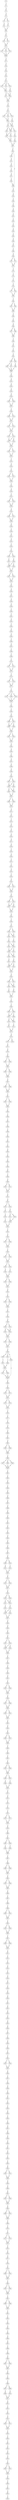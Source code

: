 strict digraph  {
	S0 -> S1 [ label = T ];
	S1 -> S2 [ label = G ];
	S2 -> S3 [ label = A ];
	S3 -> S4 [ label = C ];
	S3 -> S5 [ label = T ];
	S4 -> S6 [ label = A ];
	S5 -> S7 [ label = G ];
	S6 -> S8 [ label = G ];
	S7 -> S8 [ label = G ];
	S8 -> S9 [ label = A ];
	S9 -> S10 [ label = C ];
	S9 -> S11 [ label = A ];
	S10 -> S12 [ label = A ];
	S11 -> S12 [ label = A ];
	S12 -> S13 [ label = C ];
	S12 -> S14 [ label = T ];
	S12 -> S15 [ label = A ];
	S13 -> S16 [ label = T ];
	S14 -> S16 [ label = T ];
	S15 -> S16 [ label = T ];
	S16 -> S17 [ label = G ];
	S17 -> S18 [ label = G ];
	S18 -> S19 [ label = A ];
	S19 -> S20 [ label = A ];
	S20 -> S21 [ label = G ];
	S21 -> S22 [ label = C ];
	S21 -> S23 [ label = T ];
	S21 -> S24 [ label = A ];
	S22 -> S25 [ label = C ];
	S23 -> S26 [ label = A ];
	S24 -> S25 [ label = C ];
	S25 -> S27 [ label = A ];
	S25 -> S28 [ label = C ];
	S26 -> S28 [ label = C ];
	S27 -> S29 [ label = T ];
	S28 -> S29 [ label = T ];
	S29 -> S30 [ label = G ];
	S30 -> S31 [ label = C ];
	S31 -> S32 [ label = T ];
	S31 -> S33 [ label = A ];
	S31 -> S34 [ label = C ];
	S32 -> S35 [ label = T ];
	S33 -> S36 [ label = C ];
	S34 -> S35 [ label = T ];
	S35 -> S37 [ label = G ];
	S35 -> S38 [ label = A ];
	S36 -> S38 [ label = A ];
	S37 -> S39 [ label = G ];
	S37 -> S40 [ label = A ];
	S38 -> S40 [ label = A ];
	S38 -> S41 [ label = C ];
	S39 -> S42 [ label = T ];
	S40 -> S42 [ label = T ];
	S40 -> S43 [ label = A ];
	S41 -> S44 [ label = C ];
	S42 -> S45 [ label = G ];
	S43 -> S45 [ label = G ];
	S44 -> S46 [ label = C ];
	S45 -> S47 [ label = G ];
	S46 -> S47 [ label = G ];
	S47 -> S48 [ label = A ];
	S48 -> S49 [ label = A ];
	S48 -> S50 [ label = A ];
	S49 -> S51 [ label = G ];
	S50 -> S52 [ label = G ];
	S51 -> S53 [ label = A ];
	S52 -> S54 [ label = A ];
	S53 -> S55 [ label = T ];
	S54 -> S56 [ label = T ];
	S55 -> S57 [ label = A ];
	S56 -> S58 [ label = T ];
	S57 -> S59 [ label = C ];
	S58 -> S60 [ label = A ];
	S59 -> S50 [ label = A ];
	S60 -> S61 [ label = C ];
	S61 -> S62 [ label = C ];
	S62 -> S63 [ label = C ];
	S63 -> S64 [ label = A ];
	S64 -> S65 [ label = C ];
	S65 -> S66 [ label = G ];
	S66 -> S67 [ label = A ];
	S67 -> S68 [ label = T ];
	S68 -> S69 [ label = G ];
	S69 -> S70 [ label = T ];
	S69 -> S71 [ label = C ];
	S70 -> S72 [ label = A ];
	S71 -> S72 [ label = A ];
	S72 -> S73 [ label = T ];
	S73 -> S74 [ label = C ];
	S74 -> S75 [ label = T ];
	S75 -> S76 [ label = T ];
	S76 -> S77 [ label = C ];
	S76 -> S78 [ label = T ];
	S77 -> S79 [ label = C ];
	S78 -> S79 [ label = C ];
	S79 -> S80 [ label = C ];
	S80 -> S81 [ label = C ];
	S80 -> S82 [ label = T ];
	S81 -> S83 [ label = T ];
	S82 -> S83 [ label = T ];
	S83 -> S84 [ label = T ];
	S84 -> S85 [ label = C ];
	S85 -> S86 [ label = A ];
	S86 -> S87 [ label = T ];
	S86 -> S88 [ label = A ];
	S87 -> S89 [ label = C ];
	S88 -> S89 [ label = C ];
	S89 -> S90 [ label = T ];
	S90 -> S91 [ label = A ];
	S91 -> S92 [ label = T ];
	S92 -> S93 [ label = C ];
	S93 -> S94 [ label = G ];
	S93 -> S95 [ label = A ];
	S94 -> S96 [ label = G ];
	S94 -> S97 [ label = A ];
	S95 -> S98 [ label = T ];
	S96 -> S99 [ label = G ];
	S97 -> S99 [ label = G ];
	S98 -> S99 [ label = G ];
	S99 -> S100 [ label = G ];
	S100 -> S101 [ label = A ];
	S101 -> S102 [ label = A ];
	S102 -> S103 [ label = A ];
	S103 -> S104 [ label = G ];
	S104 -> S105 [ label = T ];
	S104 -> S106 [ label = G ];
	S105 -> S107 [ label = C ];
	S106 -> S107 [ label = C ];
	S107 -> S108 [ label = C ];
	S108 -> S109 [ label = T ];
	S108 -> S110 [ label = C ];
	S109 -> S111 [ label = A ];
	S110 -> S111 [ label = A ];
	S111 -> S112 [ label = C ];
	S111 -> S113 [ label = T ];
	S112 -> S114 [ label = A ];
	S113 -> S114 [ label = A ];
	S114 -> S115 [ label = G ];
	S114 -> S116 [ label = A ];
	S115 -> S117 [ label = C ];
	S116 -> S117 [ label = C ];
	S116 -> S118 [ label = G ];
	S117 -> S119 [ label = A ];
	S118 -> S119 [ label = A ];
	S119 -> S120 [ label = A ];
	S119 -> S121 [ label = G ];
	S120 -> S122 [ label = C ];
	S121 -> S122 [ label = C ];
	S122 -> S123 [ label = T ];
	S123 -> S124 [ label = G ];
	S124 -> S125 [ label = C ];
	S125 -> S126 [ label = A ];
	S125 -> S127 [ label = G ];
	S126 -> S128 [ label = T ];
	S127 -> S128 [ label = T ];
	S128 -> S129 [ label = C ];
	S129 -> S130 [ label = A ];
	S130 -> S131 [ label = C ];
	S131 -> S132 [ label = G ];
	S131 -> S133 [ label = A ];
	S132 -> S134 [ label = G ];
	S133 -> S134 [ label = G ];
	S134 -> S135 [ label = A ];
	S135 -> S136 [ label = A ];
	S135 -> S137 [ label = C ];
	S136 -> S138 [ label = G ];
	S137 -> S138 [ label = G ];
	S138 -> S139 [ label = G ];
	S139 -> S140 [ label = C ];
	S140 -> S141 [ label = A ];
	S141 -> S142 [ label = G ];
	S142 -> S143 [ label = C ];
	S143 -> S144 [ label = T ];
	S144 -> S145 [ label = T ];
	S144 -> S146 [ label = G ];
	S145 -> S147 [ label = C ];
	S146 -> S148 [ label = G ];
	S147 -> S149 [ label = T ];
	S148 -> S150 [ label = C ];
	S148 -> S149 [ label = T ];
	S149 -> S151 [ label = T ];
	S150 -> S151 [ label = T ];
	S151 -> S152 [ label = T ];
	S151 -> S153 [ label = G ];
	S152 -> S154 [ label = G ];
	S153 -> S154 [ label = G ];
	S154 -> S155 [ label = G ];
	S155 -> S156 [ label = A ];
	S156 -> S157 [ label = A ];
	S157 -> S158 [ label = A ];
	S158 -> S159 [ label = G ];
	S159 -> S160 [ label = C ];
	S160 -> S161 [ label = T ];
	S161 -> S162 [ label = G ];
	S162 -> S163 [ label = T ];
	S163 -> S164 [ label = G ];
	S164 -> S165 [ label = G ];
	S165 -> S166 [ label = T ];
	S166 -> S167 [ label = G ];
	S167 -> S168 [ label = C ];
	S168 -> S169 [ label = T ];
	S169 -> S170 [ label = C ];
	S170 -> S171 [ label = A ];
	S170 -> S172 [ label = G ];
	S171 -> S173 [ label = G ];
	S172 -> S173 [ label = G ];
	S173 -> S174 [ label = T ];
	S174 -> S175 [ label = C ];
	S174 -> S176 [ label = G ];
	S175 -> S177 [ label = A ];
	S176 -> S177 [ label = A ];
	S177 -> S178 [ label = C ];
	S178 -> S179 [ label = C ];
	S178 -> S180 [ label = G ];
	S178 -> S181 [ label = T ];
	S179 -> S182 [ label = T ];
	S180 -> S182 [ label = T ];
	S181 -> S182 [ label = T ];
	S182 -> S183 [ label = C ];
	S183 -> S184 [ label = C ];
	S184 -> S185 [ label = A ];
	S185 -> S186 [ label = A ];
	S185 -> S187 [ label = G ];
	S186 -> S188 [ label = T ];
	S187 -> S188 [ label = T ];
	S187 -> S189 [ label = C ];
	S188 -> S190 [ label = T ];
	S189 -> S190 [ label = T ];
	S190 -> S191 [ label = A ];
	S190 -> S192 [ label = T ];
	S191 -> S193 [ label = T ];
	S192 -> S193 [ label = T ];
	S193 -> S194 [ label = G ];
	S194 -> S195 [ label = A ];
	S195 -> S196 [ label = T ];
	S196 -> S197 [ label = G ];
	S197 -> S198 [ label = A ];
	S198 -> S199 [ label = G ];
	S199 -> S200 [ label = A ];
	S200 -> S201 [ label = T ];
	S200 -> S202 [ label = A ];
	S201 -> S203 [ label = G ];
	S202 -> S204 [ label = A ];
	S202 -> S203 [ label = G ];
	S203 -> S205 [ label = A ];
	S203 -> S206 [ label = C ];
	S204 -> S206 [ label = C ];
	S205 -> S207 [ label = A ];
	S206 -> S207 [ label = A ];
	S207 -> S208 [ label = G ];
	S207 -> S209 [ label = A ];
	S208 -> S210 [ label = C ];
	S209 -> S210 [ label = C ];
	S210 -> S211 [ label = A ];
	S211 -> S212 [ label = G ];
	S212 -> S213 [ label = T ];
	S213 -> S214 [ label = G ];
	S214 -> S215 [ label = G ];
	S215 -> S216 [ label = A ];
	S216 -> S217 [ label = A ];
	S217 -> S218 [ label = A ];
	S218 -> S219 [ label = T ];
	S219 -> S220 [ label = A ];
	S220 -> S221 [ label = C ];
	S221 -> S222 [ label = T ];
	S222 -> S223 [ label = G ];
	S223 -> S224 [ label = T ];
	S224 -> S225 [ label = G ];
	S225 -> S226 [ label = C ];
	S225 -> S227 [ label = A ];
	S226 -> S228 [ label = A ];
	S227 -> S228 [ label = A ];
	S228 -> S229 [ label = A ];
	S229 -> S230 [ label = T ];
	S229 -> S231 [ label = C ];
	S230 -> S232 [ label = C ];
	S231 -> S233 [ label = A ];
	S231 -> S232 [ label = C ];
	S232 -> S234 [ label = A ];
	S233 -> S234 [ label = A ];
	S234 -> S235 [ label = A ];
	S235 -> S236 [ label = T ];
	S236 -> S237 [ label = G ];
	S237 -> S238 [ label = A ];
	S237 -> S239 [ label = G ];
	S238 -> S240 [ label = G ];
	S238 -> S241 [ label = A ];
	S239 -> S241 [ label = A ];
	S240 -> S242 [ label = T ];
	S241 -> S243 [ label = C ];
	S242 -> S244 [ label = T ];
	S242 -> S245 [ label = A ];
	S243 -> S245 [ label = A ];
	S244 -> S246 [ label = C ];
	S245 -> S246 [ label = C ];
	S245 -> S247 [ label = T ];
	S246 -> S248 [ label = G ];
	S246 -> S249 [ label = C ];
	S247 -> S248 [ label = G ];
	S248 -> S250 [ label = G ];
	S249 -> S251 [ label = A ];
	S250 -> S252 [ label = G ];
	S250 -> S253 [ label = A ];
	S251 -> S253 [ label = A ];
	S252 -> S254 [ label = G ];
	S253 -> S254 [ label = G ];
	S254 -> S255 [ label = G ];
	S255 -> S256 [ label = G ];
	S255 -> S257 [ label = A ];
	S256 -> S258 [ label = A ];
	S256 -> S259 [ label = T ];
	S257 -> S258 [ label = A ];
	S258 -> S260 [ label = A ];
	S259 -> S261 [ label = C ];
	S260 -> S262 [ label = T ];
	S261 -> S262 [ label = T ];
	S262 -> S263 [ label = T ];
	S263 -> S264 [ label = C ];
	S264 -> S265 [ label = C ];
	S264 -> S266 [ label = T ];
	S265 -> S267 [ label = C ];
	S266 -> S267 [ label = C ];
	S266 -> S268 [ label = T ];
	S267 -> S269 [ label = T ];
	S267 -> S270 [ label = A ];
	S268 -> S269 [ label = T ];
	S269 -> S271 [ label = C ];
	S270 -> S272 [ label = G ];
	S271 -> S273 [ label = A ];
	S272 -> S273 [ label = A ];
	S273 -> S274 [ label = G ];
	S274 -> S275 [ label = C ];
	S274 -> S276 [ label = A ];
	S275 -> S277 [ label = A ];
	S277 -> S279 [ label = A ];
	S279 -> S280 [ label = G ];
	S280 -> S281 [ label = T ];
	S280 -> S282 [ label = C ];
	S281 -> S283 [ label = C ];
	S282 -> S283 [ label = C ];
	S283 -> S284 [ label = C ];
	S283 -> S285 [ label = A ];
	S284 -> S286 [ label = T ];
	S285 -> S286 [ label = T ];
	S286 -> S287 [ label = G ];
	S287 -> S288 [ label = C ];
	S287 -> S289 [ label = T ];
	S288 -> S290 [ label = A ];
	S289 -> S290 [ label = A ];
	S290 -> S291 [ label = T ];
	S291 -> S292 [ label = C ];
	S291 -> S293 [ label = T ];
	S292 -> S294 [ label = T ];
	S293 -> S294 [ label = T ];
	S294 -> S295 [ label = T ];
	S295 -> S296 [ label = C ];
	S296 -> S297 [ label = C ];
	S297 -> S298 [ label = C ];
	S298 -> S299 [ label = C ];
	S299 -> S300 [ label = T ];
	S300 -> S301 [ label = C ];
	S301 -> S302 [ label = C ];
	S302 -> S303 [ label = A ];
	S303 -> S304 [ label = T ];
	S304 -> S305 [ label = C ];
	S305 -> S306 [ label = T ];
	S306 -> S307 [ label = A ];
	S307 -> S308 [ label = C ];
	S308 -> S309 [ label = A ];
	S309 -> S310 [ label = G ];
	S309 -> S311 [ label = A ];
	S310 -> S312 [ label = A ];
	S311 -> S312 [ label = A ];
	S312 -> S313 [ label = A ];
	S313 -> S314 [ label = A ];
	S314 -> S315 [ label = C ];
	S314 -> S316 [ label = T ];
	S315 -> S317 [ label = T ];
	S316 -> S318 [ label = A ];
	S317 -> S319 [ label = C ];
	S318 -> S320 [ label = A ];
	S318 -> S321 [ label = G ];
	S319 -> S322 [ label = T ];
	S320 -> S323 [ label = C ];
	S321 -> S323 [ label = C ];
	S322 -> S324 [ label = G ];
	S323 -> S324 [ label = G ];
	S324 -> S325 [ label = T ];
	S325 -> S326 [ label = G ];
	S326 -> S327 [ label = A ];
	S326 -> S328 [ label = G ];
	S327 -> S329 [ label = T ];
	S328 -> S329 [ label = T ];
	S329 -> S330 [ label = C ];
	S330 -> S331 [ label = T ];
	S330 -> S332 [ label = A ];
	S331 -> S333 [ label = C ];
	S332 -> S333 [ label = C ];
	S333 -> S334 [ label = T ];
	S333 -> S335 [ label = C ];
	S334 -> S336 [ label = G ];
	S335 -> S337 [ label = C ];
	S336 -> S338 [ label = A ];
	S337 -> S338 [ label = A ];
	S338 -> S339 [ label = A ];
	S338 -> S340 [ label = G ];
	S339 -> S341 [ label = T ];
	S340 -> S341 [ label = T ];
	S341 -> S342 [ label = G ];
	S342 -> S343 [ label = C ];
	S343 -> S344 [ label = A ];
	S343 -> S345 [ label = G ];
	S344 -> S346 [ label = T ];
	S345 -> S346 [ label = T ];
	S346 -> S347 [ label = T ];
	S347 -> S348 [ label = G ];
	S348 -> S349 [ label = A ];
	S349 -> S350 [ label = G ];
	S349 -> S351 [ label = C ];
	S350 -> S352 [ label = A ];
	S350 -> S353 [ label = G ];
	S351 -> S352 [ label = A ];
	S352 -> S354 [ label = A ];
	S353 -> S354 [ label = A ];
	S354 -> S355 [ label = C ];
	S354 -> S356 [ label = T ];
	S355 -> S357 [ label = G ];
	S356 -> S357 [ label = G ];
	S357 -> S358 [ label = A ];
	S358 -> S359 [ label = A ];
	S358 -> S360 [ label = G ];
	S358 -> S361 [ label = C ];
	S359 -> S362 [ label = G ];
	S360 -> S363 [ label = A ];
	S361 -> S364 [ label = A ];
	S362 -> S365 [ label = A ];
	S363 -> S366 [ label = A ];
	S364 -> S365 [ label = A ];
	S365 -> S367 [ label = C ];
	S365 -> S368 [ label = A ];
	S366 -> S369 [ label = C ];
	S367 -> S363 [ label = A ];
	S368 -> S363 [ label = A ];
	S369 -> S370 [ label = A ];
	S369 -> S371 [ label = T ];
	S370 -> S372 [ label = A ];
	S371 -> S372 [ label = A ];
	S372 -> S373 [ label = G ];
	S372 -> S374 [ label = C ];
	S373 -> S375 [ label = C ];
	S374 -> S375 [ label = C ];
	S375 -> S376 [ label = T ];
	S376 -> S377 [ label = C ];
	S377 -> S378 [ label = T ];
	S378 -> S379 [ label = G ];
	S379 -> S380 [ label = G ];
	S380 -> S381 [ label = T ];
	S381 -> S382 [ label = G ];
	S382 -> S383 [ label = T ];
	S382 -> S384 [ label = C ];
	S383 -> S385 [ label = C ];
	S384 -> S385 [ label = C ];
	S385 -> S386 [ label = C ];
	S386 -> S387 [ label = A ];
	S386 -> S388 [ label = G ];
	S386 -> S389 [ label = C ];
	S387 -> S390 [ label = A ];
	S388 -> S390 [ label = A ];
	S389 -> S390 [ label = A ];
	S390 -> S391 [ label = C ];
	S391 -> S392 [ label = C ];
	S392 -> S393 [ label = A ];
	S393 -> S394 [ label = C ];
	S394 -> S395 [ label = A ];
	S395 -> S396 [ label = G ];
	S396 -> S397 [ label = A ];
	S397 -> S398 [ label = G ];
	S398 -> S399 [ label = A ];
	S399 -> S400 [ label = A ];
	S400 -> S401 [ label = C ];
	S401 -> S402 [ label = A ];
	S402 -> S403 [ label = T ];
	S403 -> S404 [ label = G ];
	S404 -> S405 [ label = G ];
	S405 -> S406 [ label = A ];
	S406 -> S407 [ label = C ];
	S407 -> S408 [ label = A ];
	S408 -> S409 [ label = A ];
	S408 -> S410 [ label = G ];
	S409 -> S411 [ label = G ];
	S410 -> S412 [ label = C ];
	S411 -> S413 [ label = G ];
	S412 -> S413 [ label = G ];
	S413 -> S414 [ label = A ];
	S414 -> S415 [ label = C ];
	S414 -> S416 [ label = T ];
	S415 -> S417 [ label = G ];
	S416 -> S417 [ label = G ];
	S417 -> S418 [ label = G ];
	S418 -> S419 [ label = A ];
	S418 -> S420 [ label = G ];
	S419 -> S421 [ label = C ];
	S419 -> S422 [ label = A ];
	S420 -> S422 [ label = A ];
	S421 -> S423 [ label = T ];
	S422 -> S424 [ label = A ];
	S423 -> S425 [ label = G ];
	S424 -> S426 [ label = A ];
	S424 -> S425 [ label = G ];
	S425 -> S427 [ label = T ];
	S426 -> S427 [ label = T ];
	S427 -> S428 [ label = G ];
	S428 -> S429 [ label = G ];
	S429 -> S430 [ label = A ];
	S430 -> S431 [ label = G ];
	S431 -> S432 [ label = T ];
	S431 -> S433 [ label = C ];
	S432 -> S434 [ label = T ];
	S433 -> S435 [ label = A ];
	S433 -> S434 [ label = T ];
	S434 -> S436 [ label = T ];
	S435 -> S436 [ label = T ];
	S436 -> S437 [ label = C ];
	S437 -> S438 [ label = T ];
	S438 -> S439 [ label = G ];
	S439 -> S440 [ label = T ];
	S440 -> S441 [ label = G ];
	S441 -> S442 [ label = C ];
	S442 -> S443 [ label = T ];
	S442 -> S444 [ label = A ];
	S443 -> S445 [ label = G ];
	S444 -> S445 [ label = G ];
	S445 -> S446 [ label = A ];
	S446 -> S447 [ label = C ];
	S446 -> S448 [ label = T ];
	S447 -> S449 [ label = A ];
	S448 -> S449 [ label = A ];
	S449 -> S450 [ label = C ];
	S449 -> S451 [ label = T ];
	S450 -> S452 [ label = C ];
	S451 -> S452 [ label = C ];
	S452 -> S453 [ label = A ];
	S453 -> S454 [ label = G ];
	S454 -> S455 [ label = A ];
	S455 -> S456 [ label = A ];
	S455 -> S457 [ label = G ];
	S456 -> S458 [ label = T ];
	S457 -> S458 [ label = T ];
	S458 -> S459 [ label = T ];
	S459 -> S460 [ label = T ];
	S460 -> S461 [ label = C ];
	S461 -> S462 [ label = C ];
	S462 -> S463 [ label = G ];
	S462 -> S464 [ label = T ];
	S463 -> S465 [ label = C ];
	S464 -> S465 [ label = C ];
	S465 -> S466 [ label = A ];
	S465 -> S467 [ label = T ];
	S466 -> S468 [ label = A ];
	S467 -> S469 [ label = C ];
	S468 -> S470 [ label = T ];
	S469 -> S470 [ label = T ];
	S470 -> S471 [ label = G ];
	S471 -> S472 [ label = G ];
	S472 -> S473 [ label = T ];
	S473 -> S474 [ label = T ];
	S474 -> S475 [ label = T ];
	S475 -> S476 [ label = T ];
	S475 -> S477 [ label = C ];
	S476 -> S478 [ label = T ];
	S477 -> S478 [ label = T ];
	S478 -> S479 [ label = G ];
	S479 -> S480 [ label = G ];
	S480 -> S481 [ label = C ];
	S481 -> S482 [ label = C ];
	S481 -> S483 [ label = T ];
	S482 -> S484 [ label = C ];
	S483 -> S485 [ label = T ];
	S484 -> S486 [ label = T ];
	S485 -> S486 [ label = T ];
	S486 -> S487 [ label = C ];
	S487 -> S488 [ label = C ];
	S488 -> S489 [ label = T ];
	S488 -> S490 [ label = C ];
	S489 -> S491 [ label = T ];
	S490 -> S491 [ label = T ];
	S491 -> S492 [ label = G ];
	S492 -> S493 [ label = T ];
	S492 -> S494 [ label = C ];
	S493 -> S495 [ label = C ];
	S494 -> S495 [ label = C ];
	S495 -> S496 [ label = A ];
	S496 -> S497 [ label = C ];
	S497 -> S498 [ label = T ];
	S498 -> S499 [ label = T ];
	S499 -> S500 [ label = T ];
	S499 -> S501 [ label = C ];
	S500 -> S502 [ label = C ];
	S501 -> S502 [ label = C ];
	S502 -> S503 [ label = C ];
	S503 -> S504 [ label = T ];
	S503 -> S505 [ label = A ];
	S504 -> S506 [ label = T ];
	S505 -> S506 [ label = T ];
	S506 -> S507 [ label = T ];
	S507 -> S508 [ label = T ];
	S507 -> S509 [ label = C ];
	S508 -> S510 [ label = A ];
	S509 -> S510 [ label = A ];
	S510 -> S511 [ label = A ];
	S511 -> S512 [ label = C ];
	S512 -> S513 [ label = T ];
	S513 -> S514 [ label = A ];
	S514 -> S515 [ label = T ];
	S515 -> S516 [ label = A ];
	S516 -> S517 [ label = A ];
	S517 -> S518 [ label = A ];
	S518 -> S519 [ label = A ];
	S519 -> S520 [ label = A ];
	S520 -> S521 [ label = C ];
	S521 -> S522 [ label = A ];
	S522 -> S523 [ label = A ];
	S523 -> S524 [ label = G ];
	S524 -> S525 [ label = A ];
	S525 -> S526 [ label = A ];
	S526 -> S527 [ label = T ];
	S527 -> S528 [ label = T ];
	S528 -> S529 [ label = A ];
	S529 -> S530 [ label = T ];
	S530 -> S531 [ label = T ];
	S531 -> S532 [ label = T ];
	S532 -> S533 [ label = C ];
	S532 -> S534 [ label = T ];
	S533 -> S535 [ label = A ];
	S534 -> S535 [ label = A ];
	S535 -> S536 [ label = A ];
	S536 -> S537 [ label = C ];
	S537 -> S538 [ label = T ];
	S538 -> S539 [ label = G ];
	S539 -> S540 [ label = C ];
	S540 -> S541 [ label = A ];
	S541 -> S542 [ label = C ];
	S542 -> S543 [ label = T ];
	S543 -> S544 [ label = A ];
	S544 -> S545 [ label = C ];
	S545 -> S546 [ label = C ];
	S546 -> S547 [ label = A ];
	S547 -> S548 [ label = A ];
	S548 -> S549 [ label = A ];
	S549 -> S550 [ label = G ];
	S550 -> S551 [ label = G ];
	S551 -> S552 [ label = A ];
	S552 -> S553 [ label = T ];
	S553 -> S554 [ label = C ];
	S554 -> S555 [ label = A ];
	S555 -> S556 [ label = G ];
	S555 -> S557 [ label = A ];
	S556 -> S558 [ label = A ];
	S557 -> S558 [ label = A ];
	S558 -> S559 [ label = G ];
	S559 -> S560 [ label = G ];
	S560 -> S561 [ label = A ];
	S561 -> S562 [ label = G ];
	S561 -> S563 [ label = C ];
	S562 -> S564 [ label = A ];
	S563 -> S564 [ label = A ];
	S564 -> S565 [ label = A ];
	S565 -> S566 [ label = A ];
	S565 -> S567 [ label = C ];
	S566 -> S568 [ label = C ];
	S567 -> S568 [ label = C ];
	S568 -> S569 [ label = T ];
	S569 -> S570 [ label = T ];
	S570 -> S571 [ label = T ];
	S571 -> S572 [ label = T ];
	S571 -> S573 [ label = C ];
	S572 -> S574 [ label = A ];
	S573 -> S574 [ label = A ];
	S574 -> S575 [ label = T ];
	S575 -> S576 [ label = G ];
	S576 -> S577 [ label = G ];
	S577 -> S578 [ label = T ];
	S578 -> S579 [ label = G ];
	S579 -> S580 [ label = C ];
	S579 -> S581 [ label = T ];
	S580 -> S582 [ label = G ];
	S581 -> S582 [ label = G ];
	S582 -> S583 [ label = C ];
	S583 -> S584 [ label = A ];
	S583 -> S585 [ label = T ];
	S584 -> S586 [ label = A ];
	S585 -> S586 [ label = A ];
	S586 -> S587 [ label = C ];
	S587 -> S588 [ label = T ];
	S587 -> S589 [ label = A ];
	S588 -> S590 [ label = T ];
	S589 -> S590 [ label = T ];
	S590 -> S591 [ label = C ];
	S591 -> S592 [ label = T ];
	S592 -> S593 [ label = T ];
	S593 -> S594 [ label = A ];
	S594 -> S595 [ label = C ];
	S595 -> S596 [ label = A ];
	S596 -> S597 [ label = A ];
	S597 -> S598 [ label = C ];
	S598 -> S599 [ label = T ];
	S599 -> S600 [ label = A ];
	S600 -> S601 [ label = C ];
	S600 -> S602 [ label = T ];
	S601 -> S603 [ label = G ];
	S602 -> S603 [ label = G ];
	S603 -> S604 [ label = A ];
	S604 -> S605 [ label = C ];
	S605 -> S606 [ label = C ];
	S606 -> S607 [ label = G ];
	S606 -> S608 [ label = A ];
	S607 -> S609 [ label = G ];
	S608 -> S610 [ label = A ];
	S609 -> S611 [ label = G ];
	S610 -> S611 [ label = G ];
	S611 -> S612 [ label = A ];
	S612 -> S613 [ label = C ];
	S613 -> S614 [ label = C ];
	S614 -> S615 [ label = A ];
	S615 -> S616 [ label = C ];
	S615 -> S617 [ label = T ];
	S616 -> S618 [ label = A ];
	S617 -> S618 [ label = A ];
	S618 -> S619 [ label = C ];
	S619 -> S620 [ label = C ];
	S620 -> S621 [ label = T ];
	S621 -> S622 [ label = G ];
	S622 -> S623 [ label = G ];
	S623 -> S624 [ label = G ];
	S624 -> S625 [ label = T ];
	S625 -> S626 [ label = G ];
	S625 -> S627 [ label = A ];
	S626 -> S628 [ label = T ];
	S627 -> S628 [ label = T ];
	S628 -> S629 [ label = A ];
	S629 -> S630 [ label = T ];
	S630 -> S631 [ label = T ];
	S631 -> S632 [ label = G ];
	S632 -> S633 [ label = C ];
}

